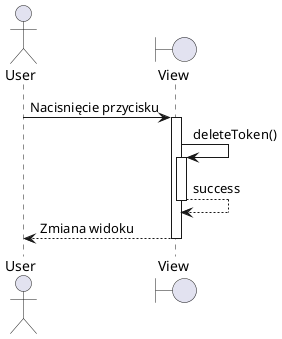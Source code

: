 @startuml MOK.11

Actor User as user 
boundary View as gui 

user -> gui ++: Nacisnięcie przycisku 

gui -> gui ++: deleteToken()

return success
return Zmiana widoku
